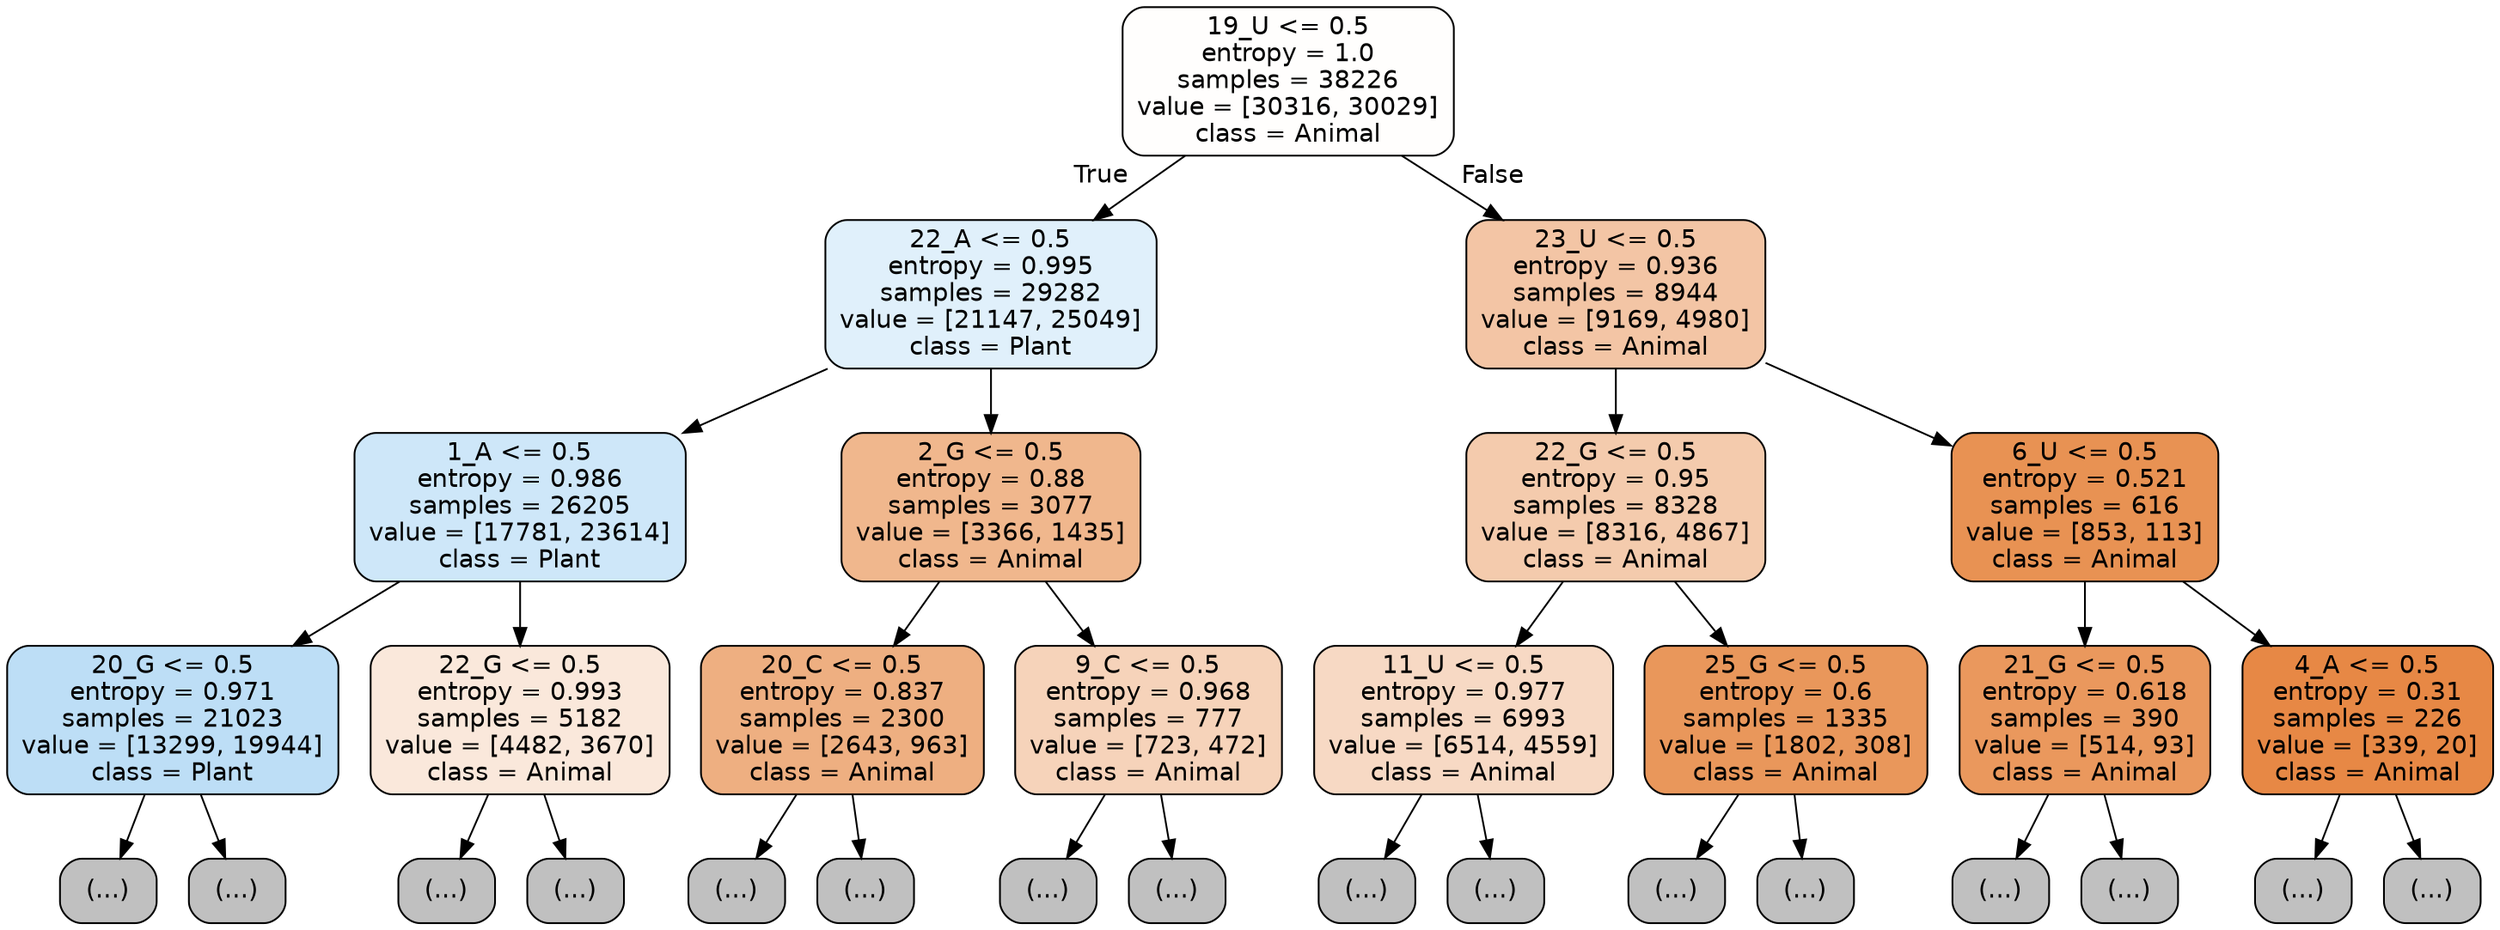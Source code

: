 digraph Tree {
node [shape=box, style="filled, rounded", color="black", fontname="helvetica"] ;
edge [fontname="helvetica"] ;
0 [label="19_U <= 0.5\nentropy = 1.0\nsamples = 38226\nvalue = [30316, 30029]\nclass = Animal", fillcolor="#fffefd"] ;
1 [label="22_A <= 0.5\nentropy = 0.995\nsamples = 29282\nvalue = [21147, 25049]\nclass = Plant", fillcolor="#e0f0fb"] ;
0 -> 1 [labeldistance=2.5, labelangle=45, headlabel="True"] ;
2 [label="1_A <= 0.5\nentropy = 0.986\nsamples = 26205\nvalue = [17781, 23614]\nclass = Plant", fillcolor="#cee7f9"] ;
1 -> 2 ;
3 [label="20_G <= 0.5\nentropy = 0.971\nsamples = 21023\nvalue = [13299, 19944]\nclass = Plant", fillcolor="#bddef6"] ;
2 -> 3 ;
4 [label="(...)", fillcolor="#C0C0C0"] ;
3 -> 4 ;
6577 [label="(...)", fillcolor="#C0C0C0"] ;
3 -> 6577 ;
8522 [label="22_G <= 0.5\nentropy = 0.993\nsamples = 5182\nvalue = [4482, 3670]\nclass = Animal", fillcolor="#fae8db"] ;
2 -> 8522 ;
8523 [label="(...)", fillcolor="#C0C0C0"] ;
8522 -> 8523 ;
10660 [label="(...)", fillcolor="#C0C0C0"] ;
8522 -> 10660 ;
10943 [label="2_G <= 0.5\nentropy = 0.88\nsamples = 3077\nvalue = [3366, 1435]\nclass = Animal", fillcolor="#f0b78d"] ;
1 -> 10943 ;
10944 [label="20_C <= 0.5\nentropy = 0.837\nsamples = 2300\nvalue = [2643, 963]\nclass = Animal", fillcolor="#eeaf81"] ;
10943 -> 10944 ;
10945 [label="(...)", fillcolor="#C0C0C0"] ;
10944 -> 10945 ;
11752 [label="(...)", fillcolor="#C0C0C0"] ;
10944 -> 11752 ;
12009 [label="9_C <= 0.5\nentropy = 0.968\nsamples = 777\nvalue = [723, 472]\nclass = Animal", fillcolor="#f6d3ba"] ;
10943 -> 12009 ;
12010 [label="(...)", fillcolor="#C0C0C0"] ;
12009 -> 12010 ;
12315 [label="(...)", fillcolor="#C0C0C0"] ;
12009 -> 12315 ;
12398 [label="23_U <= 0.5\nentropy = 0.936\nsamples = 8944\nvalue = [9169, 4980]\nclass = Animal", fillcolor="#f3c5a5"] ;
0 -> 12398 [labeldistance=2.5, labelangle=-45, headlabel="False"] ;
12399 [label="22_G <= 0.5\nentropy = 0.95\nsamples = 8328\nvalue = [8316, 4867]\nclass = Animal", fillcolor="#f4cbad"] ;
12398 -> 12399 ;
12400 [label="11_U <= 0.5\nentropy = 0.977\nsamples = 6993\nvalue = [6514, 4559]\nclass = Animal", fillcolor="#f7d9c4"] ;
12399 -> 12400 ;
12401 [label="(...)", fillcolor="#C0C0C0"] ;
12400 -> 12401 ;
15086 [label="(...)", fillcolor="#C0C0C0"] ;
12400 -> 15086 ;
16177 [label="25_G <= 0.5\nentropy = 0.6\nsamples = 1335\nvalue = [1802, 308]\nclass = Animal", fillcolor="#e9975b"] ;
12399 -> 16177 ;
16178 [label="(...)", fillcolor="#C0C0C0"] ;
16177 -> 16178 ;
16643 [label="(...)", fillcolor="#C0C0C0"] ;
16177 -> 16643 ;
16664 [label="6_U <= 0.5\nentropy = 0.521\nsamples = 616\nvalue = [853, 113]\nclass = Animal", fillcolor="#e89253"] ;
12398 -> 16664 ;
16665 [label="21_G <= 0.5\nentropy = 0.618\nsamples = 390\nvalue = [514, 93]\nclass = Animal", fillcolor="#ea985d"] ;
16664 -> 16665 ;
16666 [label="(...)", fillcolor="#C0C0C0"] ;
16665 -> 16666 ;
16733 [label="(...)", fillcolor="#C0C0C0"] ;
16665 -> 16733 ;
16798 [label="4_A <= 0.5\nentropy = 0.31\nsamples = 226\nvalue = [339, 20]\nclass = Animal", fillcolor="#e78845"] ;
16664 -> 16798 ;
16799 [label="(...)", fillcolor="#C0C0C0"] ;
16798 -> 16799 ;
16836 [label="(...)", fillcolor="#C0C0C0"] ;
16798 -> 16836 ;
}